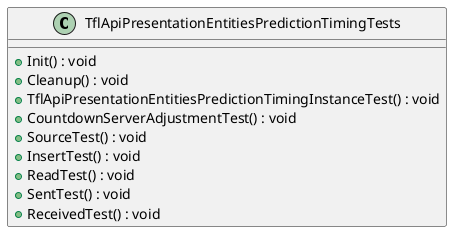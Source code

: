 @startuml
class TflApiPresentationEntitiesPredictionTimingTests {
    + Init() : void
    + Cleanup() : void
    + TflApiPresentationEntitiesPredictionTimingInstanceTest() : void
    + CountdownServerAdjustmentTest() : void
    + SourceTest() : void
    + InsertTest() : void
    + ReadTest() : void
    + SentTest() : void
    + ReceivedTest() : void
}
@enduml
